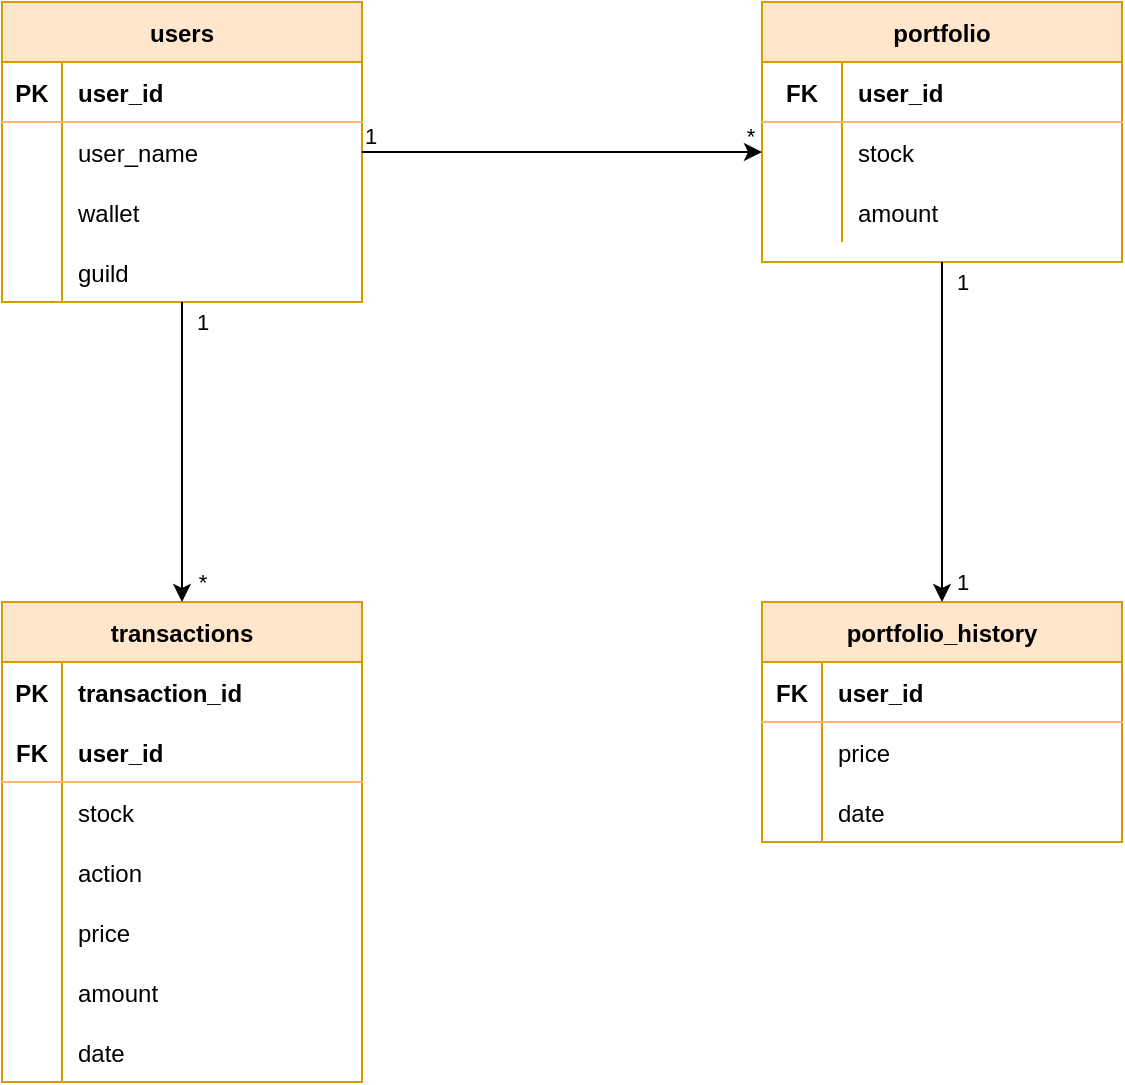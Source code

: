 <mxfile version="13.9.9" type="github"><diagram id="XXS2W76NN20-wVg7XfRu" name="Page-1"><mxGraphModel dx="1185" dy="635" grid="1" gridSize="10" guides="1" tooltips="1" connect="1" arrows="1" fold="1" page="1" pageScale="1" pageWidth="827" pageHeight="1169" math="0" shadow="0"><root><mxCell id="0"/><mxCell id="1" parent="0"/><mxCell id="UaAZAWv_DLpLR2tgMDrb-2" value="users" style="shape=table;startSize=30;container=1;collapsible=1;childLayout=tableLayout;fixedRows=1;rowLines=0;fontStyle=1;align=center;resizeLast=1;strokeColor=#d79b00;fillColor=#ffe6cc;" parent="1" vertex="1"><mxGeometry x="120" y="100" width="180" height="150" as="geometry"/></mxCell><mxCell id="UaAZAWv_DLpLR2tgMDrb-3" value="" style="shape=partialRectangle;collapsible=0;dropTarget=0;pointerEvents=0;fillColor=none;top=0;left=0;bottom=1;right=0;points=[[0,0.5],[1,0.5]];portConstraint=eastwest;strokeColor=#FFB570;" parent="UaAZAWv_DLpLR2tgMDrb-2" vertex="1"><mxGeometry y="30" width="180" height="30" as="geometry"/></mxCell><mxCell id="UaAZAWv_DLpLR2tgMDrb-4" value="PK" style="shape=partialRectangle;connectable=0;fillColor=none;top=0;left=0;bottom=0;right=0;fontStyle=1;overflow=hidden;" parent="UaAZAWv_DLpLR2tgMDrb-3" vertex="1"><mxGeometry width="30" height="30" as="geometry"/></mxCell><mxCell id="UaAZAWv_DLpLR2tgMDrb-5" value="user_id" style="shape=partialRectangle;connectable=0;fillColor=none;top=0;left=0;bottom=0;right=0;align=left;spacingLeft=6;fontStyle=1;overflow=hidden;" parent="UaAZAWv_DLpLR2tgMDrb-3" vertex="1"><mxGeometry x="30" width="150" height="30" as="geometry"/></mxCell><mxCell id="UaAZAWv_DLpLR2tgMDrb-6" value="" style="shape=partialRectangle;collapsible=0;dropTarget=0;pointerEvents=0;fillColor=none;top=0;left=0;bottom=0;right=0;points=[[0,0.5],[1,0.5]];portConstraint=eastwest;" parent="UaAZAWv_DLpLR2tgMDrb-2" vertex="1"><mxGeometry y="60" width="180" height="30" as="geometry"/></mxCell><mxCell id="UaAZAWv_DLpLR2tgMDrb-7" value="" style="shape=partialRectangle;connectable=0;fillColor=none;top=0;left=0;bottom=0;right=0;editable=1;overflow=hidden;" parent="UaAZAWv_DLpLR2tgMDrb-6" vertex="1"><mxGeometry width="30" height="30" as="geometry"/></mxCell><mxCell id="UaAZAWv_DLpLR2tgMDrb-8" value="user_name" style="shape=partialRectangle;connectable=0;fillColor=none;top=0;left=0;bottom=0;right=0;align=left;spacingLeft=6;overflow=hidden;fontStyle=0" parent="UaAZAWv_DLpLR2tgMDrb-6" vertex="1"><mxGeometry x="30" width="150" height="30" as="geometry"/></mxCell><mxCell id="UaAZAWv_DLpLR2tgMDrb-9" value="" style="shape=partialRectangle;collapsible=0;dropTarget=0;pointerEvents=0;fillColor=none;top=0;left=0;bottom=0;right=0;points=[[0,0.5],[1,0.5]];portConstraint=eastwest;" parent="UaAZAWv_DLpLR2tgMDrb-2" vertex="1"><mxGeometry y="90" width="180" height="30" as="geometry"/></mxCell><mxCell id="UaAZAWv_DLpLR2tgMDrb-10" value="" style="shape=partialRectangle;connectable=0;fillColor=none;top=0;left=0;bottom=0;right=0;editable=1;overflow=hidden;" parent="UaAZAWv_DLpLR2tgMDrb-9" vertex="1"><mxGeometry width="30" height="30" as="geometry"/></mxCell><mxCell id="UaAZAWv_DLpLR2tgMDrb-11" value="wallet" style="shape=partialRectangle;connectable=0;fillColor=none;top=0;left=0;bottom=0;right=0;align=left;spacingLeft=6;overflow=hidden;" parent="UaAZAWv_DLpLR2tgMDrb-9" vertex="1"><mxGeometry x="30" width="150" height="30" as="geometry"/></mxCell><mxCell id="UaAZAWv_DLpLR2tgMDrb-12" value="" style="shape=partialRectangle;collapsible=0;dropTarget=0;pointerEvents=0;fillColor=none;top=0;left=0;bottom=0;right=0;points=[[0,0.5],[1,0.5]];portConstraint=eastwest;" parent="UaAZAWv_DLpLR2tgMDrb-2" vertex="1"><mxGeometry y="120" width="180" height="30" as="geometry"/></mxCell><mxCell id="UaAZAWv_DLpLR2tgMDrb-13" value="" style="shape=partialRectangle;connectable=0;fillColor=none;top=0;left=0;bottom=0;right=0;editable=1;overflow=hidden;" parent="UaAZAWv_DLpLR2tgMDrb-12" vertex="1"><mxGeometry width="30" height="30" as="geometry"/></mxCell><mxCell id="UaAZAWv_DLpLR2tgMDrb-14" value="guild" style="shape=partialRectangle;connectable=0;fillColor=none;top=0;left=0;bottom=0;right=0;align=left;spacingLeft=6;overflow=hidden;" parent="UaAZAWv_DLpLR2tgMDrb-12" vertex="1"><mxGeometry x="30" width="150" height="30" as="geometry"/></mxCell><mxCell id="UaAZAWv_DLpLR2tgMDrb-15" value="portfolio" style="shape=table;startSize=30;container=1;collapsible=1;childLayout=tableLayout;fixedRows=1;rowLines=0;fontStyle=1;align=center;resizeLast=1;strokeColor=#d79b00;fillColor=#ffe6cc;" parent="1" vertex="1"><mxGeometry x="500" y="100" width="180" height="130" as="geometry"/></mxCell><mxCell id="UaAZAWv_DLpLR2tgMDrb-19" value="" style="shape=partialRectangle;collapsible=0;dropTarget=0;pointerEvents=0;fillColor=none;top=0;left=0;bottom=1;right=0;points=[[0,0.5],[1,0.5]];portConstraint=eastwest;strokeColor=#FFB570;" parent="UaAZAWv_DLpLR2tgMDrb-15" vertex="1"><mxGeometry y="30" width="180" height="30" as="geometry"/></mxCell><mxCell id="UaAZAWv_DLpLR2tgMDrb-20" value="FK" style="shape=partialRectangle;connectable=0;fillColor=none;top=0;left=0;bottom=0;right=0;fontStyle=1;overflow=hidden;" parent="UaAZAWv_DLpLR2tgMDrb-19" vertex="1"><mxGeometry width="40" height="30" as="geometry"/></mxCell><mxCell id="UaAZAWv_DLpLR2tgMDrb-21" value="user_id" style="shape=partialRectangle;connectable=0;fillColor=none;top=0;left=0;bottom=0;right=0;align=left;spacingLeft=6;fontStyle=1;overflow=hidden;" parent="UaAZAWv_DLpLR2tgMDrb-19" vertex="1"><mxGeometry x="40" width="140" height="30" as="geometry"/></mxCell><mxCell id="UaAZAWv_DLpLR2tgMDrb-22" value="" style="shape=partialRectangle;collapsible=0;dropTarget=0;pointerEvents=0;fillColor=none;top=0;left=0;bottom=0;right=0;points=[[0,0.5],[1,0.5]];portConstraint=eastwest;" parent="UaAZAWv_DLpLR2tgMDrb-15" vertex="1"><mxGeometry y="60" width="180" height="30" as="geometry"/></mxCell><mxCell id="UaAZAWv_DLpLR2tgMDrb-23" value="" style="shape=partialRectangle;connectable=0;fillColor=none;top=0;left=0;bottom=0;right=0;editable=1;overflow=hidden;" parent="UaAZAWv_DLpLR2tgMDrb-22" vertex="1"><mxGeometry width="40" height="30" as="geometry"/></mxCell><mxCell id="UaAZAWv_DLpLR2tgMDrb-24" value="stock" style="shape=partialRectangle;connectable=0;fillColor=none;top=0;left=0;bottom=0;right=0;align=left;spacingLeft=6;overflow=hidden;" parent="UaAZAWv_DLpLR2tgMDrb-22" vertex="1"><mxGeometry x="40" width="140" height="30" as="geometry"/></mxCell><mxCell id="wgl-OqszflZ1E8sSAeYt-1" value="" style="shape=partialRectangle;collapsible=0;dropTarget=0;pointerEvents=0;fillColor=none;top=0;left=0;bottom=0;right=0;points=[[0,0.5],[1,0.5]];portConstraint=eastwest;" vertex="1" parent="UaAZAWv_DLpLR2tgMDrb-15"><mxGeometry y="90" width="180" height="30" as="geometry"/></mxCell><mxCell id="wgl-OqszflZ1E8sSAeYt-2" value="" style="shape=partialRectangle;connectable=0;fillColor=none;top=0;left=0;bottom=0;right=0;editable=1;overflow=hidden;" vertex="1" parent="wgl-OqszflZ1E8sSAeYt-1"><mxGeometry width="40" height="30" as="geometry"/></mxCell><mxCell id="wgl-OqszflZ1E8sSAeYt-3" value="amount" style="shape=partialRectangle;connectable=0;fillColor=none;top=0;left=0;bottom=0;right=0;align=left;spacingLeft=6;overflow=hidden;" vertex="1" parent="wgl-OqszflZ1E8sSAeYt-1"><mxGeometry x="40" width="140" height="30" as="geometry"/></mxCell><mxCell id="wgl-OqszflZ1E8sSAeYt-4" value="transactions" style="shape=table;startSize=30;container=1;collapsible=1;childLayout=tableLayout;fixedRows=1;rowLines=0;fontStyle=1;align=center;resizeLast=1;strokeColor=#d79b00;fillColor=#ffe6cc;" vertex="1" parent="1"><mxGeometry x="120" y="400" width="180" height="240" as="geometry"/></mxCell><mxCell id="wgl-OqszflZ1E8sSAeYt-8" value="" style="shape=partialRectangle;collapsible=0;dropTarget=0;pointerEvents=0;fillColor=none;top=0;left=0;bottom=0;right=0;points=[[0,0.5],[1,0.5]];portConstraint=eastwest;" vertex="1" parent="wgl-OqszflZ1E8sSAeYt-4"><mxGeometry y="30" width="180" height="30" as="geometry"/></mxCell><mxCell id="wgl-OqszflZ1E8sSAeYt-9" value="PK" style="shape=partialRectangle;connectable=0;fillColor=none;top=0;left=0;bottom=0;right=0;editable=1;overflow=hidden;fontStyle=1" vertex="1" parent="wgl-OqszflZ1E8sSAeYt-8"><mxGeometry width="30" height="30" as="geometry"/></mxCell><mxCell id="wgl-OqszflZ1E8sSAeYt-10" value="transaction_id" style="shape=partialRectangle;connectable=0;fillColor=none;top=0;left=0;bottom=0;right=0;align=left;spacingLeft=6;overflow=hidden;fontStyle=1" vertex="1" parent="wgl-OqszflZ1E8sSAeYt-8"><mxGeometry x="30" width="150" height="30" as="geometry"/></mxCell><mxCell id="wgl-OqszflZ1E8sSAeYt-5" value="" style="shape=partialRectangle;collapsible=0;dropTarget=0;pointerEvents=0;fillColor=none;top=0;left=0;bottom=1;right=0;points=[[0,0.5],[1,0.5]];portConstraint=eastwest;strokeColor=#FFB570;" vertex="1" parent="wgl-OqszflZ1E8sSAeYt-4"><mxGeometry y="60" width="180" height="30" as="geometry"/></mxCell><mxCell id="wgl-OqszflZ1E8sSAeYt-6" value="FK" style="shape=partialRectangle;connectable=0;fillColor=none;top=0;left=0;bottom=0;right=0;fontStyle=1;overflow=hidden;" vertex="1" parent="wgl-OqszflZ1E8sSAeYt-5"><mxGeometry width="30" height="30" as="geometry"/></mxCell><mxCell id="wgl-OqszflZ1E8sSAeYt-7" value="user_id" style="shape=partialRectangle;connectable=0;fillColor=none;top=0;left=0;bottom=0;right=0;align=left;spacingLeft=6;fontStyle=1;overflow=hidden;" vertex="1" parent="wgl-OqszflZ1E8sSAeYt-5"><mxGeometry x="30" width="150" height="30" as="geometry"/></mxCell><mxCell id="wgl-OqszflZ1E8sSAeYt-11" value="" style="shape=partialRectangle;collapsible=0;dropTarget=0;pointerEvents=0;fillColor=none;top=0;left=0;bottom=0;right=0;points=[[0,0.5],[1,0.5]];portConstraint=eastwest;" vertex="1" parent="wgl-OqszflZ1E8sSAeYt-4"><mxGeometry y="90" width="180" height="30" as="geometry"/></mxCell><mxCell id="wgl-OqszflZ1E8sSAeYt-12" value="" style="shape=partialRectangle;connectable=0;fillColor=none;top=0;left=0;bottom=0;right=0;editable=1;overflow=hidden;" vertex="1" parent="wgl-OqszflZ1E8sSAeYt-11"><mxGeometry width="30" height="30" as="geometry"/></mxCell><mxCell id="wgl-OqszflZ1E8sSAeYt-13" value="stock" style="shape=partialRectangle;connectable=0;fillColor=none;top=0;left=0;bottom=0;right=0;align=left;spacingLeft=6;overflow=hidden;" vertex="1" parent="wgl-OqszflZ1E8sSAeYt-11"><mxGeometry x="30" width="150" height="30" as="geometry"/></mxCell><mxCell id="wgl-OqszflZ1E8sSAeYt-14" value="" style="shape=partialRectangle;collapsible=0;dropTarget=0;pointerEvents=0;fillColor=none;top=0;left=0;bottom=0;right=0;points=[[0,0.5],[1,0.5]];portConstraint=eastwest;" vertex="1" parent="wgl-OqszflZ1E8sSAeYt-4"><mxGeometry y="120" width="180" height="30" as="geometry"/></mxCell><mxCell id="wgl-OqszflZ1E8sSAeYt-15" value="" style="shape=partialRectangle;connectable=0;fillColor=none;top=0;left=0;bottom=0;right=0;editable=1;overflow=hidden;" vertex="1" parent="wgl-OqszflZ1E8sSAeYt-14"><mxGeometry width="30" height="30" as="geometry"/></mxCell><mxCell id="wgl-OqszflZ1E8sSAeYt-16" value="action" style="shape=partialRectangle;connectable=0;fillColor=none;top=0;left=0;bottom=0;right=0;align=left;spacingLeft=6;overflow=hidden;" vertex="1" parent="wgl-OqszflZ1E8sSAeYt-14"><mxGeometry x="30" width="150" height="30" as="geometry"/></mxCell><mxCell id="wgl-OqszflZ1E8sSAeYt-26" value="" style="shape=partialRectangle;collapsible=0;dropTarget=0;pointerEvents=0;fillColor=none;top=0;left=0;bottom=0;right=0;points=[[0,0.5],[1,0.5]];portConstraint=eastwest;" vertex="1" parent="wgl-OqszflZ1E8sSAeYt-4"><mxGeometry y="150" width="180" height="30" as="geometry"/></mxCell><mxCell id="wgl-OqszflZ1E8sSAeYt-27" value="" style="shape=partialRectangle;connectable=0;fillColor=none;top=0;left=0;bottom=0;right=0;editable=1;overflow=hidden;" vertex="1" parent="wgl-OqszflZ1E8sSAeYt-26"><mxGeometry width="30" height="30" as="geometry"/></mxCell><mxCell id="wgl-OqszflZ1E8sSAeYt-28" value="price" style="shape=partialRectangle;connectable=0;fillColor=none;top=0;left=0;bottom=0;right=0;align=left;spacingLeft=6;overflow=hidden;" vertex="1" parent="wgl-OqszflZ1E8sSAeYt-26"><mxGeometry x="30" width="150" height="30" as="geometry"/></mxCell><mxCell id="wgl-OqszflZ1E8sSAeYt-45" value="" style="shape=partialRectangle;collapsible=0;dropTarget=0;pointerEvents=0;fillColor=none;top=0;left=0;bottom=0;right=0;points=[[0,0.5],[1,0.5]];portConstraint=eastwest;" vertex="1" parent="wgl-OqszflZ1E8sSAeYt-4"><mxGeometry y="180" width="180" height="30" as="geometry"/></mxCell><mxCell id="wgl-OqszflZ1E8sSAeYt-46" value="" style="shape=partialRectangle;connectable=0;fillColor=none;top=0;left=0;bottom=0;right=0;editable=1;overflow=hidden;" vertex="1" parent="wgl-OqszflZ1E8sSAeYt-45"><mxGeometry width="30" height="30" as="geometry"/></mxCell><mxCell id="wgl-OqszflZ1E8sSAeYt-47" value="amount" style="shape=partialRectangle;connectable=0;fillColor=none;top=0;left=0;bottom=0;right=0;align=left;spacingLeft=6;overflow=hidden;" vertex="1" parent="wgl-OqszflZ1E8sSAeYt-45"><mxGeometry x="30" width="150" height="30" as="geometry"/></mxCell><mxCell id="wgl-OqszflZ1E8sSAeYt-48" value="" style="shape=partialRectangle;collapsible=0;dropTarget=0;pointerEvents=0;fillColor=none;top=0;left=0;bottom=0;right=0;points=[[0,0.5],[1,0.5]];portConstraint=eastwest;" vertex="1" parent="wgl-OqszflZ1E8sSAeYt-4"><mxGeometry y="210" width="180" height="30" as="geometry"/></mxCell><mxCell id="wgl-OqszflZ1E8sSAeYt-49" value="" style="shape=partialRectangle;connectable=0;fillColor=none;top=0;left=0;bottom=0;right=0;editable=1;overflow=hidden;" vertex="1" parent="wgl-OqszflZ1E8sSAeYt-48"><mxGeometry width="30" height="30" as="geometry"/></mxCell><mxCell id="wgl-OqszflZ1E8sSAeYt-50" value="date" style="shape=partialRectangle;connectable=0;fillColor=none;top=0;left=0;bottom=0;right=0;align=left;spacingLeft=6;overflow=hidden;" vertex="1" parent="wgl-OqszflZ1E8sSAeYt-48"><mxGeometry x="30" width="150" height="30" as="geometry"/></mxCell><mxCell id="wgl-OqszflZ1E8sSAeYt-21" value="" style="shape=partialRectangle;collapsible=0;dropTarget=0;pointerEvents=0;fillColor=none;top=0;left=0;bottom=0;right=0;points=[[0,0.5],[1,0.5]];portConstraint=eastwest;" vertex="1" parent="1"><mxGeometry x="150" y="500" width="180" height="30" as="geometry"/></mxCell><mxCell id="wgl-OqszflZ1E8sSAeYt-51" value="portfolio_history" style="shape=table;startSize=30;container=1;collapsible=1;childLayout=tableLayout;fixedRows=1;rowLines=0;fontStyle=1;align=center;resizeLast=1;strokeColor=#d79b00;fillColor=#ffe6cc;" vertex="1" parent="1"><mxGeometry x="500" y="400" width="180" height="120" as="geometry"/></mxCell><mxCell id="wgl-OqszflZ1E8sSAeYt-55" value="" style="shape=partialRectangle;collapsible=0;dropTarget=0;pointerEvents=0;fillColor=none;top=0;left=0;bottom=1;right=0;points=[[0,0.5],[1,0.5]];portConstraint=eastwest;strokeColor=#FFB570;" vertex="1" parent="wgl-OqszflZ1E8sSAeYt-51"><mxGeometry y="30" width="180" height="30" as="geometry"/></mxCell><mxCell id="wgl-OqszflZ1E8sSAeYt-56" value="FK" style="shape=partialRectangle;connectable=0;fillColor=none;top=0;left=0;bottom=0;right=0;fontStyle=1;overflow=hidden;" vertex="1" parent="wgl-OqszflZ1E8sSAeYt-55"><mxGeometry width="30" height="30" as="geometry"/></mxCell><mxCell id="wgl-OqszflZ1E8sSAeYt-57" value="user_id" style="shape=partialRectangle;connectable=0;fillColor=none;top=0;left=0;bottom=0;right=0;align=left;spacingLeft=6;fontStyle=1;overflow=hidden;strokeColor=#FFB570;" vertex="1" parent="wgl-OqszflZ1E8sSAeYt-55"><mxGeometry x="30" width="150" height="30" as="geometry"/></mxCell><mxCell id="wgl-OqszflZ1E8sSAeYt-61" value="" style="shape=partialRectangle;collapsible=0;dropTarget=0;pointerEvents=0;fillColor=none;top=0;left=0;bottom=0;right=0;points=[[0,0.5],[1,0.5]];portConstraint=eastwest;" vertex="1" parent="wgl-OqszflZ1E8sSAeYt-51"><mxGeometry y="60" width="180" height="30" as="geometry"/></mxCell><mxCell id="wgl-OqszflZ1E8sSAeYt-62" value="" style="shape=partialRectangle;connectable=0;fillColor=none;top=0;left=0;bottom=0;right=0;editable=1;overflow=hidden;" vertex="1" parent="wgl-OqszflZ1E8sSAeYt-61"><mxGeometry width="30" height="30" as="geometry"/></mxCell><mxCell id="wgl-OqszflZ1E8sSAeYt-63" value="price" style="shape=partialRectangle;connectable=0;fillColor=none;top=0;left=0;bottom=0;right=0;align=left;spacingLeft=6;overflow=hidden;" vertex="1" parent="wgl-OqszflZ1E8sSAeYt-61"><mxGeometry x="30" width="150" height="30" as="geometry"/></mxCell><mxCell id="wgl-OqszflZ1E8sSAeYt-73" value="" style="shape=partialRectangle;collapsible=0;dropTarget=0;pointerEvents=0;fillColor=none;top=0;left=0;bottom=0;right=0;points=[[0,0.5],[1,0.5]];portConstraint=eastwest;" vertex="1" parent="wgl-OqszflZ1E8sSAeYt-51"><mxGeometry y="90" width="180" height="30" as="geometry"/></mxCell><mxCell id="wgl-OqszflZ1E8sSAeYt-74" value="" style="shape=partialRectangle;connectable=0;fillColor=none;top=0;left=0;bottom=0;right=0;editable=1;overflow=hidden;" vertex="1" parent="wgl-OqszflZ1E8sSAeYt-73"><mxGeometry width="30" height="30" as="geometry"/></mxCell><mxCell id="wgl-OqszflZ1E8sSAeYt-75" value="date" style="shape=partialRectangle;connectable=0;fillColor=none;top=0;left=0;bottom=0;right=0;align=left;spacingLeft=6;overflow=hidden;" vertex="1" parent="wgl-OqszflZ1E8sSAeYt-73"><mxGeometry x="30" width="150" height="30" as="geometry"/></mxCell><mxCell id="wgl-OqszflZ1E8sSAeYt-79" value="" style="endArrow=classic;html=1;entryX=0;entryY=0.5;entryDx=0;entryDy=0;exitX=1;exitY=0.5;exitDx=0;exitDy=0;" edge="1" parent="1" source="UaAZAWv_DLpLR2tgMDrb-6" target="UaAZAWv_DLpLR2tgMDrb-22"><mxGeometry width="50" height="50" relative="1" as="geometry"><mxPoint x="430" y="200" as="sourcePoint"/><mxPoint x="450" y="180" as="targetPoint"/></mxGeometry></mxCell><mxCell id="wgl-OqszflZ1E8sSAeYt-80" value="1" style="edgeLabel;html=1;align=center;verticalAlign=middle;resizable=0;points=[];" vertex="1" connectable="0" parent="wgl-OqszflZ1E8sSAeYt-79"><mxGeometry x="-0.75" y="-1" relative="1" as="geometry"><mxPoint x="-21.24" y="-9" as="offset"/></mxGeometry></mxCell><mxCell id="wgl-OqszflZ1E8sSAeYt-81" value="*" style="edgeLabel;html=1;align=center;verticalAlign=middle;resizable=0;points=[];labelBackgroundColor=none;" vertex="1" connectable="0" parent="wgl-OqszflZ1E8sSAeYt-79"><mxGeometry x="0.708" relative="1" as="geometry"><mxPoint x="23.2" y="-8" as="offset"/></mxGeometry></mxCell><mxCell id="wgl-OqszflZ1E8sSAeYt-82" value="" style="endArrow=classic;html=1;exitX=0.5;exitY=1;exitDx=0;exitDy=0;entryX=0.5;entryY=0;entryDx=0;entryDy=0;" edge="1" parent="1" source="UaAZAWv_DLpLR2tgMDrb-2" target="wgl-OqszflZ1E8sSAeYt-4"><mxGeometry width="50" height="50" relative="1" as="geometry"><mxPoint x="240" y="350" as="sourcePoint"/><mxPoint x="290" y="300" as="targetPoint"/></mxGeometry></mxCell><mxCell id="wgl-OqszflZ1E8sSAeYt-93" value="1" style="edgeLabel;html=1;align=center;verticalAlign=middle;resizable=0;points=[];" vertex="1" connectable="0" parent="wgl-OqszflZ1E8sSAeYt-82"><mxGeometry x="-0.321" y="1" relative="1" as="geometry"><mxPoint x="9" y="-40.8" as="offset"/></mxGeometry></mxCell><mxCell id="wgl-OqszflZ1E8sSAeYt-94" value="*" style="edgeLabel;html=1;align=center;verticalAlign=middle;resizable=0;points=[];" vertex="1" connectable="0" parent="wgl-OqszflZ1E8sSAeYt-82"><mxGeometry x="0.789" relative="1" as="geometry"><mxPoint x="10" y="6" as="offset"/></mxGeometry></mxCell><mxCell id="wgl-OqszflZ1E8sSAeYt-83" value="" style="endArrow=classic;html=1;entryX=0.5;entryY=0;entryDx=0;entryDy=0;exitX=0.5;exitY=1;exitDx=0;exitDy=0;" edge="1" parent="1" source="UaAZAWv_DLpLR2tgMDrb-15" target="wgl-OqszflZ1E8sSAeYt-51"><mxGeometry width="50" height="50" relative="1" as="geometry"><mxPoint x="580" y="350" as="sourcePoint"/><mxPoint x="630" y="300" as="targetPoint"/></mxGeometry></mxCell><mxCell id="wgl-OqszflZ1E8sSAeYt-95" value="1" style="edgeLabel;html=1;align=center;verticalAlign=middle;resizable=0;points=[];" vertex="1" connectable="0" parent="wgl-OqszflZ1E8sSAeYt-83"><mxGeometry x="0.165" relative="1" as="geometry"><mxPoint x="10" y="61.14" as="offset"/></mxGeometry></mxCell><mxCell id="wgl-OqszflZ1E8sSAeYt-96" value="1" style="edgeLabel;html=1;align=center;verticalAlign=middle;resizable=0;points=[];" vertex="1" connectable="0" parent="wgl-OqszflZ1E8sSAeYt-83"><mxGeometry x="-0.857" y="-1" relative="1" as="geometry"><mxPoint x="11" y="-2" as="offset"/></mxGeometry></mxCell></root></mxGraphModel></diagram></mxfile>
